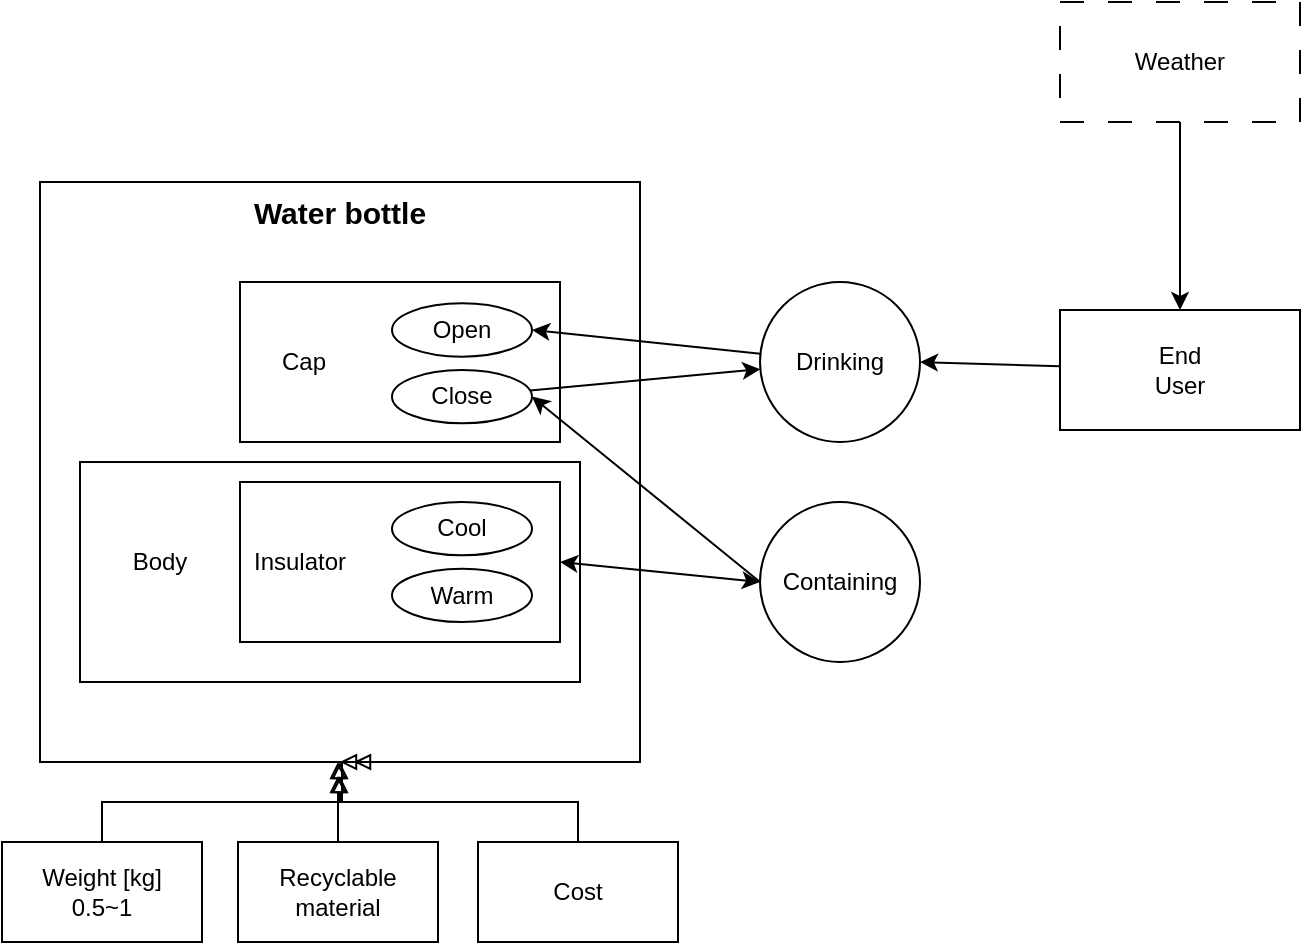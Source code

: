 <mxfile version="21.7.5" type="github">
  <diagram name="Page-1" id="23DygeECu5ZJedeDuBlC">
    <mxGraphModel dx="619" dy="634" grid="1" gridSize="10" guides="1" tooltips="1" connect="1" arrows="1" fold="1" page="1" pageScale="1" pageWidth="827" pageHeight="1169" math="0" shadow="0">
      <root>
        <mxCell id="0" />
        <mxCell id="1" parent="0" />
        <mxCell id="obj-AQHQgSeHbVbX9h_X-15" value="" style="rounded=0;whiteSpace=wrap;html=1;" vertex="1" parent="1">
          <mxGeometry x="70" y="210" width="300" height="290" as="geometry" />
        </mxCell>
        <mxCell id="obj-AQHQgSeHbVbX9h_X-2" value="Water bottle" style="text;html=1;strokeColor=none;fillColor=none;align=center;verticalAlign=middle;whiteSpace=wrap;rounded=0;fontStyle=1;fontSize=15;" vertex="1" parent="1">
          <mxGeometry x="165" y="210" width="110" height="30" as="geometry" />
        </mxCell>
        <mxCell id="obj-AQHQgSeHbVbX9h_X-3" value="" style="rounded=0;whiteSpace=wrap;html=1;" vertex="1" parent="1">
          <mxGeometry x="170" y="260" width="160" height="80" as="geometry" />
        </mxCell>
        <mxCell id="obj-AQHQgSeHbVbX9h_X-4" value="Cap" style="text;html=1;strokeColor=none;fillColor=none;align=center;verticalAlign=middle;whiteSpace=wrap;rounded=0;" vertex="1" parent="1">
          <mxGeometry x="172" y="285" width="60" height="30" as="geometry" />
        </mxCell>
        <mxCell id="obj-AQHQgSeHbVbX9h_X-6" value="Open" style="ellipse;whiteSpace=wrap;html=1;" vertex="1" parent="1">
          <mxGeometry x="246" y="270.66" width="70" height="26.67" as="geometry" />
        </mxCell>
        <mxCell id="obj-AQHQgSeHbVbX9h_X-14" style="rounded=0;orthogonalLoop=1;jettySize=auto;html=1;" edge="1" parent="1" source="obj-AQHQgSeHbVbX9h_X-7" target="obj-AQHQgSeHbVbX9h_X-9">
          <mxGeometry relative="1" as="geometry" />
        </mxCell>
        <mxCell id="obj-AQHQgSeHbVbX9h_X-29" style="rounded=0;orthogonalLoop=1;jettySize=auto;html=1;exitX=1;exitY=0.5;exitDx=0;exitDy=0;entryX=0;entryY=0.5;entryDx=0;entryDy=0;startArrow=classic;startFill=1;endArrow=none;endFill=0;" edge="1" parent="1" source="obj-AQHQgSeHbVbX9h_X-7" target="obj-AQHQgSeHbVbX9h_X-21">
          <mxGeometry relative="1" as="geometry" />
        </mxCell>
        <mxCell id="obj-AQHQgSeHbVbX9h_X-7" value="Close" style="ellipse;whiteSpace=wrap;html=1;" vertex="1" parent="1">
          <mxGeometry x="246" y="304" width="70" height="26.67" as="geometry" />
        </mxCell>
        <mxCell id="obj-AQHQgSeHbVbX9h_X-13" style="rounded=0;orthogonalLoop=1;jettySize=auto;html=1;entryX=1;entryY=0.5;entryDx=0;entryDy=0;" edge="1" parent="1" source="obj-AQHQgSeHbVbX9h_X-9" target="obj-AQHQgSeHbVbX9h_X-6">
          <mxGeometry relative="1" as="geometry" />
        </mxCell>
        <mxCell id="obj-AQHQgSeHbVbX9h_X-9" value="Drinking" style="ellipse;whiteSpace=wrap;html=1;aspect=fixed;" vertex="1" parent="1">
          <mxGeometry x="430" y="260" width="80" height="80" as="geometry" />
        </mxCell>
        <mxCell id="obj-AQHQgSeHbVbX9h_X-24" value="" style="rounded=0;whiteSpace=wrap;html=1;" vertex="1" parent="1">
          <mxGeometry x="90" y="350.01" width="250" height="109.99" as="geometry" />
        </mxCell>
        <mxCell id="obj-AQHQgSeHbVbX9h_X-12" style="rounded=0;orthogonalLoop=1;jettySize=auto;html=1;entryX=1;entryY=0.5;entryDx=0;entryDy=0;" edge="1" parent="1" source="obj-AQHQgSeHbVbX9h_X-11" target="obj-AQHQgSeHbVbX9h_X-9">
          <mxGeometry relative="1" as="geometry" />
        </mxCell>
        <mxCell id="obj-AQHQgSeHbVbX9h_X-11" value="End&lt;br&gt;User" style="rounded=0;whiteSpace=wrap;html=1;" vertex="1" parent="1">
          <mxGeometry x="580" y="274" width="120" height="60" as="geometry" />
        </mxCell>
        <mxCell id="obj-AQHQgSeHbVbX9h_X-30" style="rounded=0;orthogonalLoop=1;jettySize=auto;html=1;exitX=1;exitY=0.5;exitDx=0;exitDy=0;startArrow=classic;startFill=1;" edge="1" parent="1" source="obj-AQHQgSeHbVbX9h_X-18">
          <mxGeometry relative="1" as="geometry">
            <mxPoint x="430" y="410" as="targetPoint" />
          </mxGeometry>
        </mxCell>
        <mxCell id="obj-AQHQgSeHbVbX9h_X-18" value="" style="rounded=0;whiteSpace=wrap;html=1;" vertex="1" parent="1">
          <mxGeometry x="170" y="360" width="160" height="80" as="geometry" />
        </mxCell>
        <mxCell id="obj-AQHQgSeHbVbX9h_X-19" value="Insulator" style="text;html=1;strokeColor=none;fillColor=none;align=center;verticalAlign=middle;whiteSpace=wrap;rounded=0;" vertex="1" parent="1">
          <mxGeometry x="170" y="385" width="60" height="30" as="geometry" />
        </mxCell>
        <mxCell id="obj-AQHQgSeHbVbX9h_X-21" value="Containing" style="ellipse;whiteSpace=wrap;html=1;aspect=fixed;" vertex="1" parent="1">
          <mxGeometry x="430" y="370" width="80" height="80" as="geometry" />
        </mxCell>
        <mxCell id="obj-AQHQgSeHbVbX9h_X-22" value="Cool" style="ellipse;whiteSpace=wrap;html=1;" vertex="1" parent="1">
          <mxGeometry x="246" y="370" width="70" height="26.67" as="geometry" />
        </mxCell>
        <mxCell id="obj-AQHQgSeHbVbX9h_X-23" value="Warm" style="ellipse;whiteSpace=wrap;html=1;" vertex="1" parent="1">
          <mxGeometry x="246" y="403.34" width="70" height="26.67" as="geometry" />
        </mxCell>
        <mxCell id="obj-AQHQgSeHbVbX9h_X-25" value="Body" style="text;html=1;strokeColor=none;fillColor=none;align=center;verticalAlign=middle;whiteSpace=wrap;rounded=0;" vertex="1" parent="1">
          <mxGeometry x="100" y="385" width="60" height="30" as="geometry" />
        </mxCell>
        <mxCell id="obj-AQHQgSeHbVbX9h_X-31" style="edgeStyle=orthogonalEdgeStyle;rounded=0;orthogonalLoop=1;jettySize=auto;html=1;entryX=0.5;entryY=1;entryDx=0;entryDy=0;endArrow=doubleBlock;endFill=0;" edge="1" parent="1" source="obj-AQHQgSeHbVbX9h_X-26" target="obj-AQHQgSeHbVbX9h_X-15">
          <mxGeometry relative="1" as="geometry" />
        </mxCell>
        <mxCell id="obj-AQHQgSeHbVbX9h_X-26" value="Weight [kg]&lt;br&gt;0.5~1" style="rounded=0;whiteSpace=wrap;html=1;" vertex="1" parent="1">
          <mxGeometry x="51" y="540" width="100" height="50" as="geometry" />
        </mxCell>
        <mxCell id="obj-AQHQgSeHbVbX9h_X-32" style="edgeStyle=orthogonalEdgeStyle;rounded=0;orthogonalLoop=1;jettySize=auto;html=1;endArrow=doubleBlock;endFill=0;" edge="1" parent="1" source="obj-AQHQgSeHbVbX9h_X-27">
          <mxGeometry relative="1" as="geometry">
            <mxPoint x="219" y="500" as="targetPoint" />
          </mxGeometry>
        </mxCell>
        <mxCell id="obj-AQHQgSeHbVbX9h_X-27" value="Recyclable&lt;br&gt;material" style="rounded=0;whiteSpace=wrap;html=1;" vertex="1" parent="1">
          <mxGeometry x="169" y="540" width="100" height="50" as="geometry" />
        </mxCell>
        <mxCell id="obj-AQHQgSeHbVbX9h_X-33" style="edgeStyle=orthogonalEdgeStyle;rounded=0;orthogonalLoop=1;jettySize=auto;html=1;endArrow=doubleBlock;endFill=0;" edge="1" parent="1" source="obj-AQHQgSeHbVbX9h_X-28">
          <mxGeometry relative="1" as="geometry">
            <mxPoint x="220" y="500" as="targetPoint" />
            <Array as="points">
              <mxPoint x="339" y="520" />
              <mxPoint x="221" y="520" />
            </Array>
          </mxGeometry>
        </mxCell>
        <mxCell id="obj-AQHQgSeHbVbX9h_X-28" value="Cost" style="rounded=0;whiteSpace=wrap;html=1;" vertex="1" parent="1">
          <mxGeometry x="289" y="540" width="100" height="50" as="geometry" />
        </mxCell>
        <mxCell id="obj-AQHQgSeHbVbX9h_X-35" style="edgeStyle=orthogonalEdgeStyle;rounded=0;orthogonalLoop=1;jettySize=auto;html=1;entryX=0.5;entryY=0;entryDx=0;entryDy=0;" edge="1" parent="1" source="obj-AQHQgSeHbVbX9h_X-34" target="obj-AQHQgSeHbVbX9h_X-11">
          <mxGeometry relative="1" as="geometry" />
        </mxCell>
        <mxCell id="obj-AQHQgSeHbVbX9h_X-34" value="Weather" style="rounded=0;whiteSpace=wrap;html=1;dashed=1;dashPattern=12 12;" vertex="1" parent="1">
          <mxGeometry x="580" y="120" width="120" height="60" as="geometry" />
        </mxCell>
      </root>
    </mxGraphModel>
  </diagram>
</mxfile>
